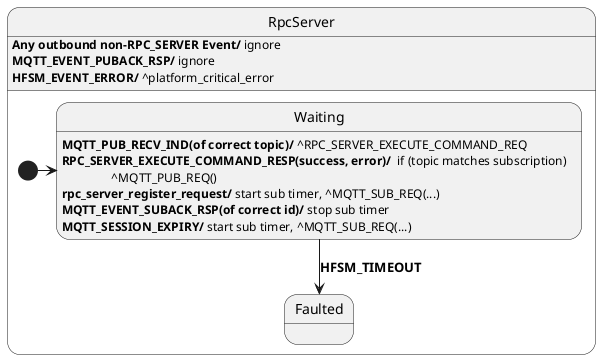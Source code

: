@startuml RPC_SERVER

state RpcServer {

  state Waiting
  Waiting : <b>MQTT_PUB_RECV_IND(of correct topic)/</b> ^RPC_SERVER_EXECUTE_COMMAND_REQ
  Waiting : <b>RPC_SERVER_EXECUTE_COMMAND_RESP(success, error)/</b>  if (topic matches subscription)\n\t\t^MQTT_PUB_REQ()
  Waiting : <b>rpc_server_register_request/</b> start sub timer, ^MQTT_SUB_REQ(...)
  Waiting : <b>MQTT_EVENT_SUBACK_RSP(of correct id)/</b> stop sub timer
  Waiting : <b>MQTT_SESSION_EXPIRY/</b> start sub timer, ^MQTT_SUB_REQ(...)

  state Faulted

  [*] -> Waiting
  Waiting --> Faulted : <b>HFSM_TIMEOUT</b>
}

RpcServer : <b>Any outbound non-RPC_SERVER Event/</b> ignore
RpcServer : <b>MQTT_EVENT_PUBACK_RSP/</b> ignore
RpcServer : <b>HFSM_EVENT_ERROR/</b> ^platform_critical_error

@enduml
